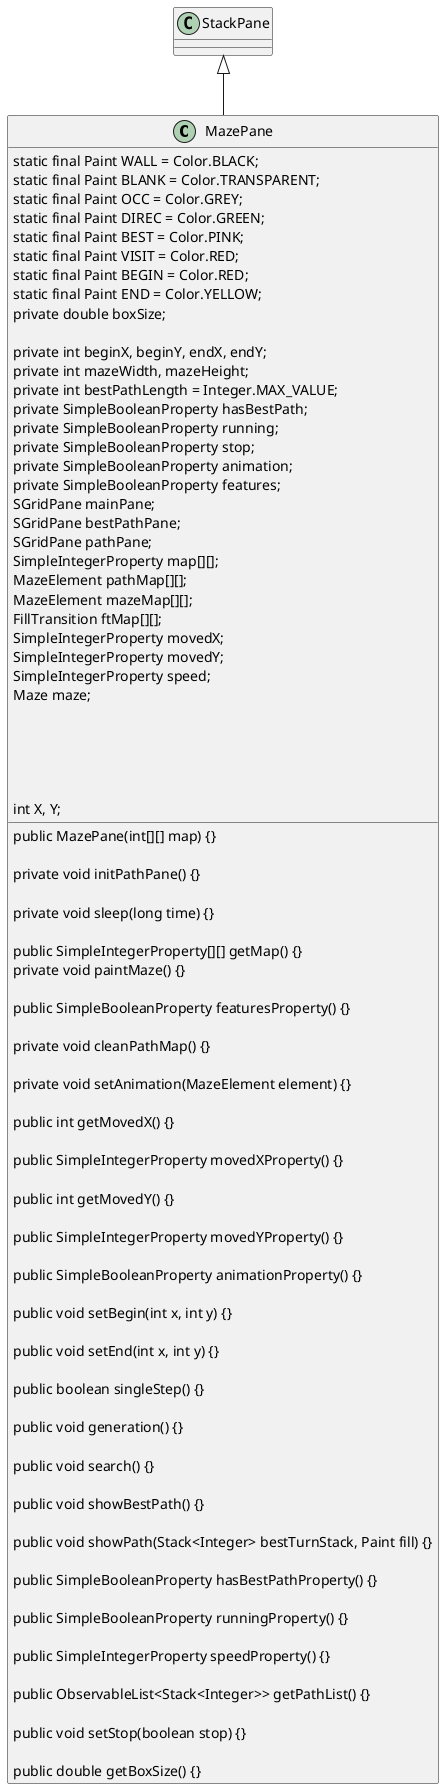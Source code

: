 @startuml
class MazePane extends StackPane {
    static final Paint WALL = Color.BLACK;
    static final Paint BLANK = Color.TRANSPARENT;
    static final Paint OCC = Color.GREY;
    static final Paint DIREC = Color.GREEN;
    static final Paint BEST = Color.PINK;
    static final Paint VISIT = Color.RED;
    static final Paint BEGIN = Color.RED;
    static final Paint END = Color.YELLOW;
    private double boxSize;

    private int beginX, beginY, endX, endY;
    private int mazeWidth, mazeHeight;
    private int bestPathLength = Integer.MAX_VALUE;
    private SimpleBooleanProperty hasBestPath;
    private SimpleBooleanProperty running;
    private SimpleBooleanProperty stop;
    private SimpleBooleanProperty animation;
    private SimpleBooleanProperty features;
    SGridPane mainPane;
    SGridPane bestPathPane;
    SGridPane pathPane;
    SimpleIntegerProperty map[][];
    MazeElement pathMap[][];
    MazeElement mazeMap[][];
    FillTransition ftMap[][];
    SimpleIntegerProperty movedX;
    SimpleIntegerProperty movedY;
    SimpleIntegerProperty speed;
    Maze maze;

    public MazePane(int[][] map) {}

    private void initPathPane() {}

    private void sleep(long time) {}

    public SimpleIntegerProperty[][] getMap() {}

    int X, Y;

    private void paintMaze() {}

    public SimpleBooleanProperty featuresProperty() {}

    private void cleanPathMap() {}

    private void setAnimation(MazeElement element) {}

    public int getMovedX() {}

    public SimpleIntegerProperty movedXProperty() {}

    public int getMovedY() {}

    public SimpleIntegerProperty movedYProperty() {}

    public SimpleBooleanProperty animationProperty() {}

    public void setBegin(int x, int y) {}

    public void setEnd(int x, int y) {}

    public boolean singleStep() {}

    public void generation() {}

    public void search() {}

    public void showBestPath() {}

    public void showPath(Stack<Integer> bestTurnStack, Paint fill) {}

    public SimpleBooleanProperty hasBestPathProperty() {}

    public SimpleBooleanProperty runningProperty() {}

    public SimpleIntegerProperty speedProperty() {}

    public ObservableList<Stack<Integer>> getPathList() {}

    public void setStop(boolean stop) {}

    public double getBoxSize() {}
}
@enduml